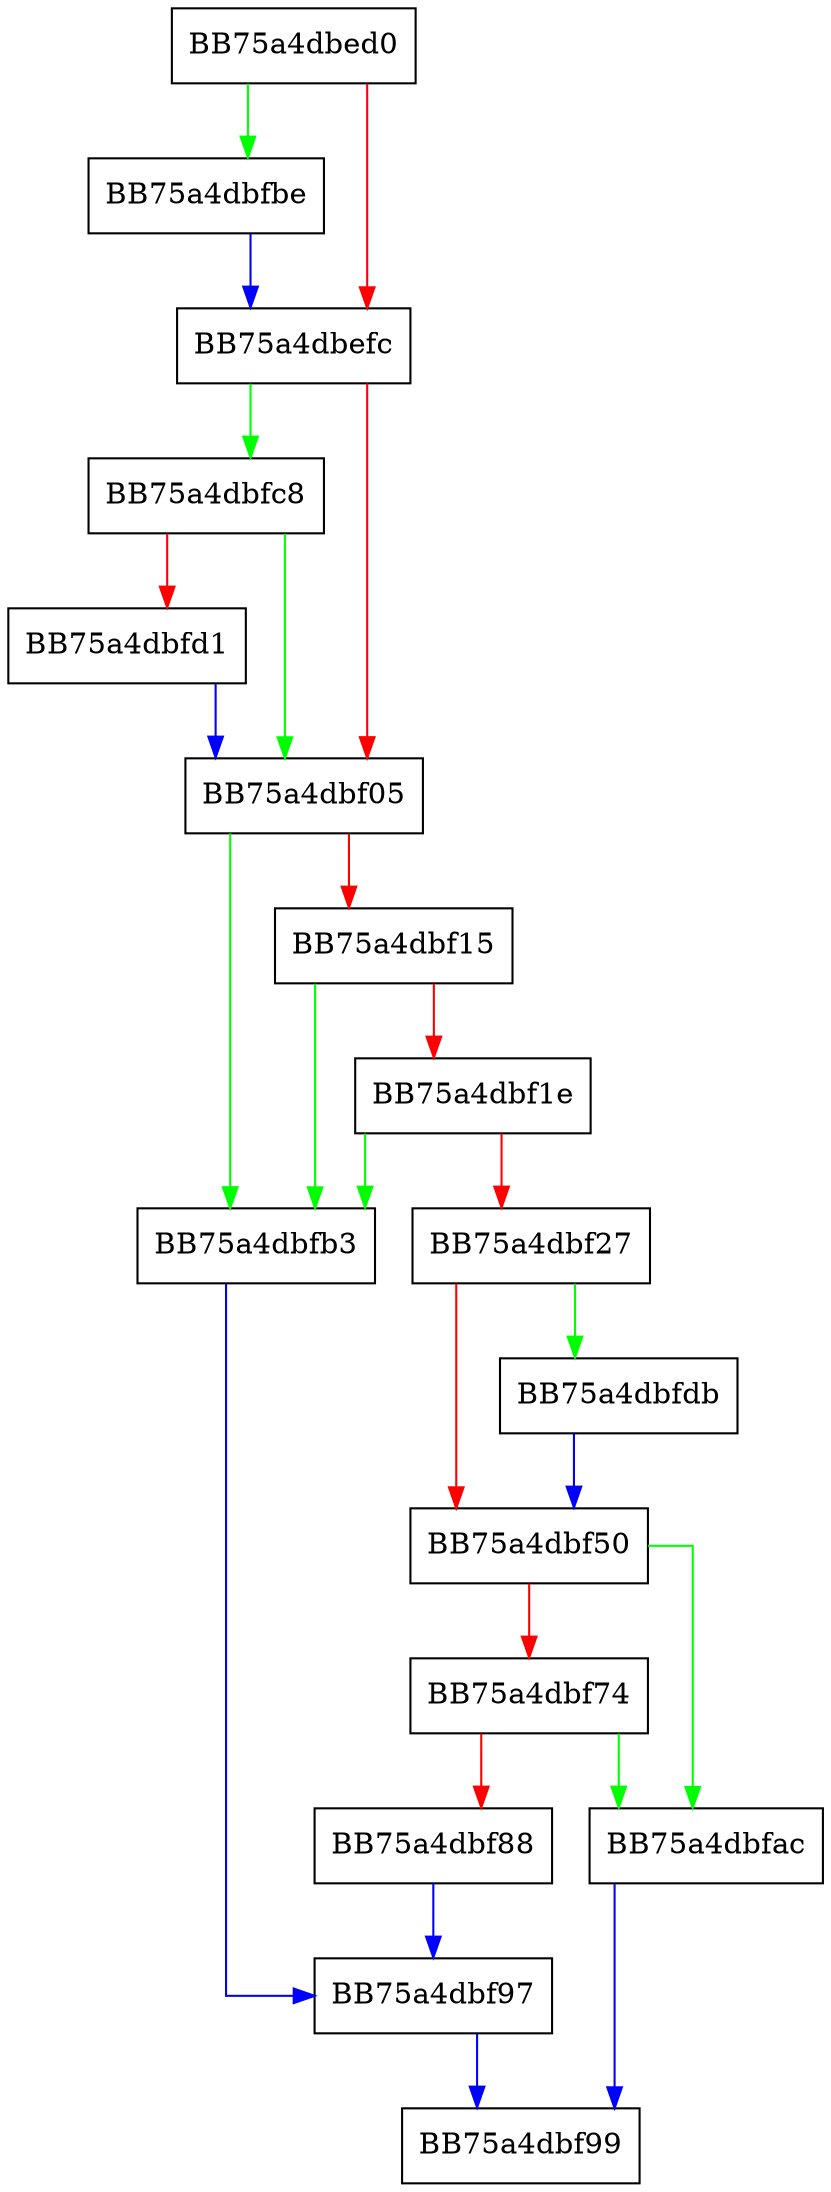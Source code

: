 digraph Read {
  node [shape="box"];
  graph [splines=ortho];
  BB75a4dbed0 -> BB75a4dbfbe [color="green"];
  BB75a4dbed0 -> BB75a4dbefc [color="red"];
  BB75a4dbefc -> BB75a4dbfc8 [color="green"];
  BB75a4dbefc -> BB75a4dbf05 [color="red"];
  BB75a4dbf05 -> BB75a4dbfb3 [color="green"];
  BB75a4dbf05 -> BB75a4dbf15 [color="red"];
  BB75a4dbf15 -> BB75a4dbfb3 [color="green"];
  BB75a4dbf15 -> BB75a4dbf1e [color="red"];
  BB75a4dbf1e -> BB75a4dbfb3 [color="green"];
  BB75a4dbf1e -> BB75a4dbf27 [color="red"];
  BB75a4dbf27 -> BB75a4dbfdb [color="green"];
  BB75a4dbf27 -> BB75a4dbf50 [color="red"];
  BB75a4dbf50 -> BB75a4dbfac [color="green"];
  BB75a4dbf50 -> BB75a4dbf74 [color="red"];
  BB75a4dbf74 -> BB75a4dbfac [color="green"];
  BB75a4dbf74 -> BB75a4dbf88 [color="red"];
  BB75a4dbf88 -> BB75a4dbf97 [color="blue"];
  BB75a4dbf97 -> BB75a4dbf99 [color="blue"];
  BB75a4dbfac -> BB75a4dbf99 [color="blue"];
  BB75a4dbfb3 -> BB75a4dbf97 [color="blue"];
  BB75a4dbfbe -> BB75a4dbefc [color="blue"];
  BB75a4dbfc8 -> BB75a4dbf05 [color="green"];
  BB75a4dbfc8 -> BB75a4dbfd1 [color="red"];
  BB75a4dbfd1 -> BB75a4dbf05 [color="blue"];
  BB75a4dbfdb -> BB75a4dbf50 [color="blue"];
}